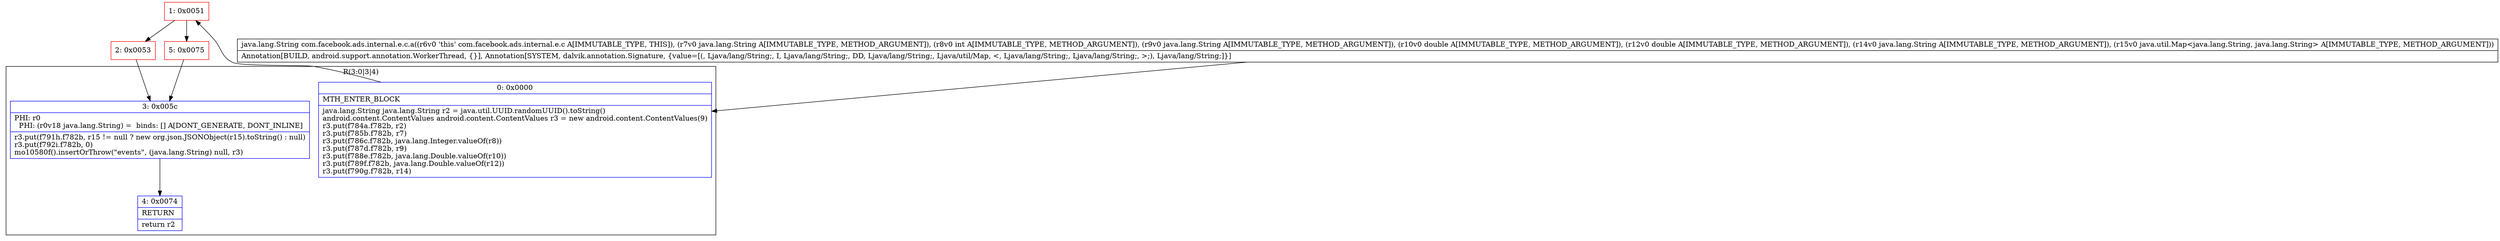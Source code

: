 digraph "CFG forcom.facebook.ads.internal.e.c.a(Ljava\/lang\/String;ILjava\/lang\/String;DDLjava\/lang\/String;Ljava\/util\/Map;)Ljava\/lang\/String;" {
subgraph cluster_Region_1010639155 {
label = "R(3:0|3|4)";
node [shape=record,color=blue];
Node_0 [shape=record,label="{0\:\ 0x0000|MTH_ENTER_BLOCK\l|java.lang.String java.lang.String r2 = java.util.UUID.randomUUID().toString()\landroid.content.ContentValues android.content.ContentValues r3 = new android.content.ContentValues(9)\lr3.put(f784a.f782b, r2)\lr3.put(f785b.f782b, r7)\lr3.put(f786c.f782b, java.lang.Integer.valueOf(r8))\lr3.put(f787d.f782b, r9)\lr3.put(f788e.f782b, java.lang.Double.valueOf(r10))\lr3.put(f789f.f782b, java.lang.Double.valueOf(r12))\lr3.put(f790g.f782b, r14)\l}"];
Node_3 [shape=record,label="{3\:\ 0x005c|PHI: r0 \l  PHI: (r0v18 java.lang.String) =  binds: [] A[DONT_GENERATE, DONT_INLINE]\l|r3.put(f791h.f782b, r15 != null ? new org.json.JSONObject(r15).toString() : null)\lr3.put(f792i.f782b, 0)\lmo10580f().insertOrThrow(\"events\", (java.lang.String) null, r3)\l}"];
Node_4 [shape=record,label="{4\:\ 0x0074|RETURN\l|return r2\l}"];
}
Node_1 [shape=record,color=red,label="{1\:\ 0x0051}"];
Node_2 [shape=record,color=red,label="{2\:\ 0x0053}"];
Node_5 [shape=record,color=red,label="{5\:\ 0x0075}"];
MethodNode[shape=record,label="{java.lang.String com.facebook.ads.internal.e.c.a((r6v0 'this' com.facebook.ads.internal.e.c A[IMMUTABLE_TYPE, THIS]), (r7v0 java.lang.String A[IMMUTABLE_TYPE, METHOD_ARGUMENT]), (r8v0 int A[IMMUTABLE_TYPE, METHOD_ARGUMENT]), (r9v0 java.lang.String A[IMMUTABLE_TYPE, METHOD_ARGUMENT]), (r10v0 double A[IMMUTABLE_TYPE, METHOD_ARGUMENT]), (r12v0 double A[IMMUTABLE_TYPE, METHOD_ARGUMENT]), (r14v0 java.lang.String A[IMMUTABLE_TYPE, METHOD_ARGUMENT]), (r15v0 java.util.Map\<java.lang.String, java.lang.String\> A[IMMUTABLE_TYPE, METHOD_ARGUMENT]))  | Annotation[BUILD, android.support.annotation.WorkerThread, \{\}], Annotation[SYSTEM, dalvik.annotation.Signature, \{value=[(, Ljava\/lang\/String;, I, Ljava\/lang\/String;, DD, Ljava\/lang\/String;, Ljava\/util\/Map, \<, Ljava\/lang\/String;, Ljava\/lang\/String;, \>;), Ljava\/lang\/String;]\}]\l}"];
MethodNode -> Node_0;
Node_0 -> Node_1;
Node_3 -> Node_4;
Node_1 -> Node_2;
Node_1 -> Node_5;
Node_2 -> Node_3;
Node_5 -> Node_3;
}

